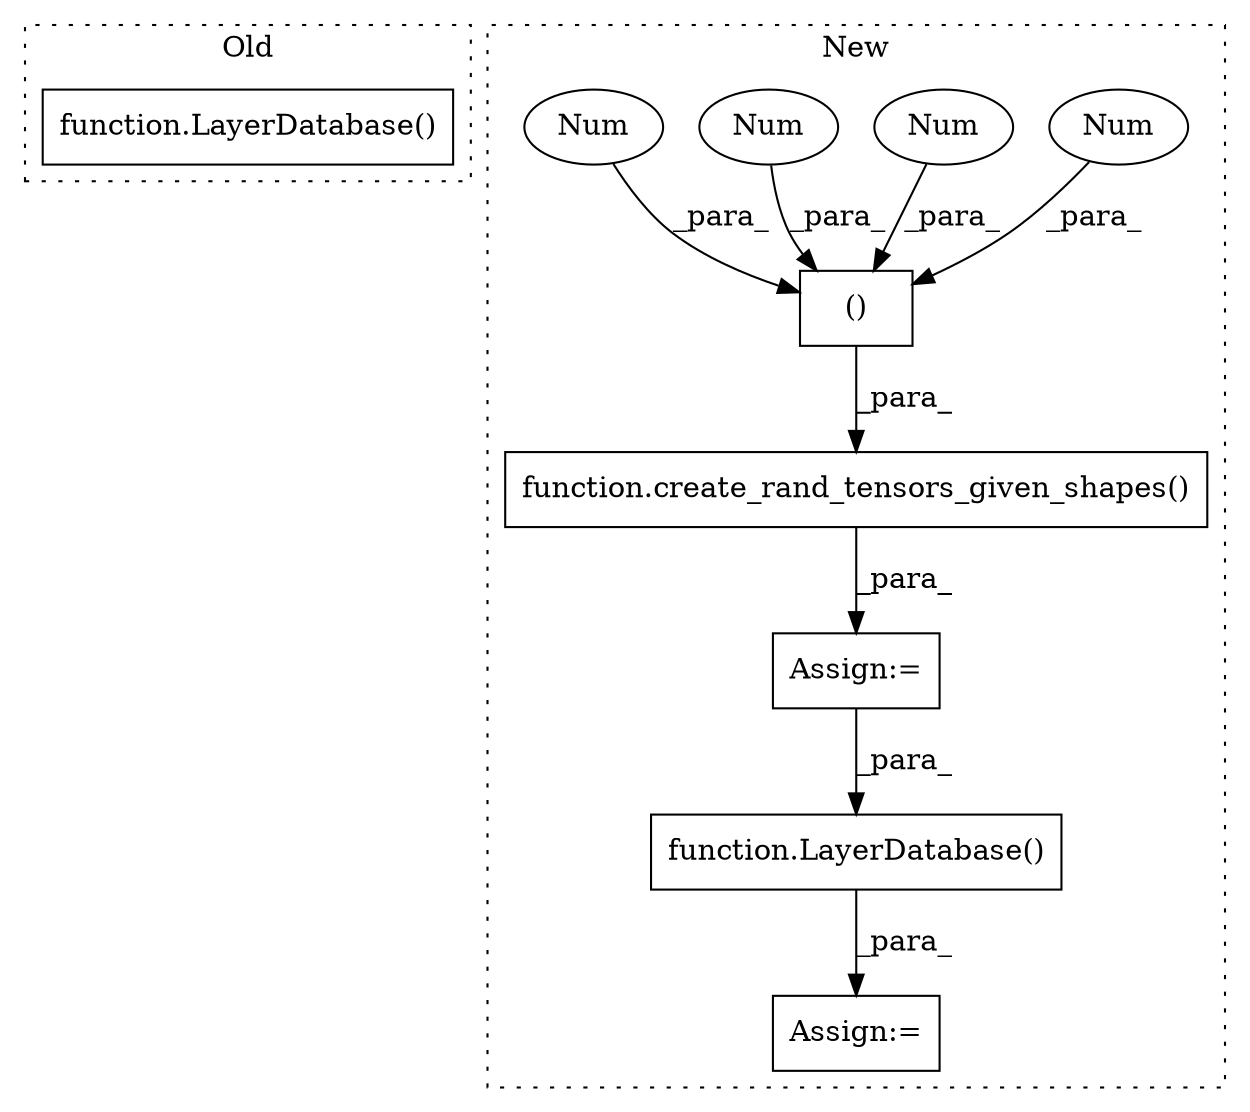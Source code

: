 digraph G {
subgraph cluster0 {
1 [label="function.LayerDatabase()" a="75" s="32083,32111" l="14,31" shape="box"];
label = "Old";
style="dotted";
}
subgraph cluster1 {
2 [label="function.create_rand_tensors_given_shapes()" a="75" s="32235,32279" l="33,1" shape="box"];
3 [label="function.LayerDatabase()" a="75" s="32305,32337" l="14,1" shape="box"];
4 [label="()" a="54" s="32198" l="13" shape="box"];
5 [label="Assign:=" a="68" s="32232" l="3" shape="box"];
6 [label="Assign:=" a="68" s="32302" l="3" shape="box"];
7 [label="Num" a="76" s="32203" l="3" shape="ellipse"];
8 [label="Num" a="76" s="32197" l="1" shape="ellipse"];
9 [label="Num" a="76" s="32208" l="3" shape="ellipse"];
10 [label="Num" a="76" s="32200" l="1" shape="ellipse"];
label = "New";
style="dotted";
}
2 -> 5 [label="_para_"];
3 -> 6 [label="_para_"];
4 -> 2 [label="_para_"];
5 -> 3 [label="_para_"];
7 -> 4 [label="_para_"];
8 -> 4 [label="_para_"];
9 -> 4 [label="_para_"];
10 -> 4 [label="_para_"];
}